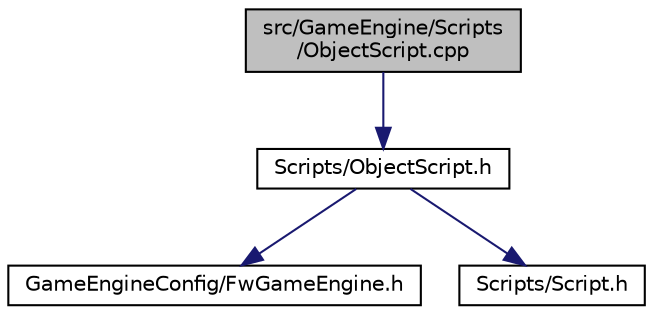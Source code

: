 digraph "src/GameEngine/Scripts/ObjectScript.cpp"
{
  edge [fontname="Helvetica",fontsize="10",labelfontname="Helvetica",labelfontsize="10"];
  node [fontname="Helvetica",fontsize="10",shape=record];
  Node1 [label="src/GameEngine/Scripts\l/ObjectScript.cpp",height=0.2,width=0.4,color="black", fillcolor="grey75", style="filled" fontcolor="black"];
  Node1 -> Node2 [color="midnightblue",fontsize="10",style="solid",fontname="Helvetica"];
  Node2 [label="Scripts/ObjectScript.h",height=0.2,width=0.4,color="black", fillcolor="white", style="filled",URL="$_object_script_8h.html"];
  Node2 -> Node3 [color="midnightblue",fontsize="10",style="solid",fontname="Helvetica"];
  Node3 [label="GameEngineConfig/FwGameEngine.h",height=0.2,width=0.4,color="black", fillcolor="white", style="filled",URL="$_fw_game_engine_8h.html"];
  Node2 -> Node4 [color="midnightblue",fontsize="10",style="solid",fontname="Helvetica"];
  Node4 [label="Scripts/Script.h",height=0.2,width=0.4,color="black", fillcolor="white", style="filled",URL="$_script_8h.html"];
}
